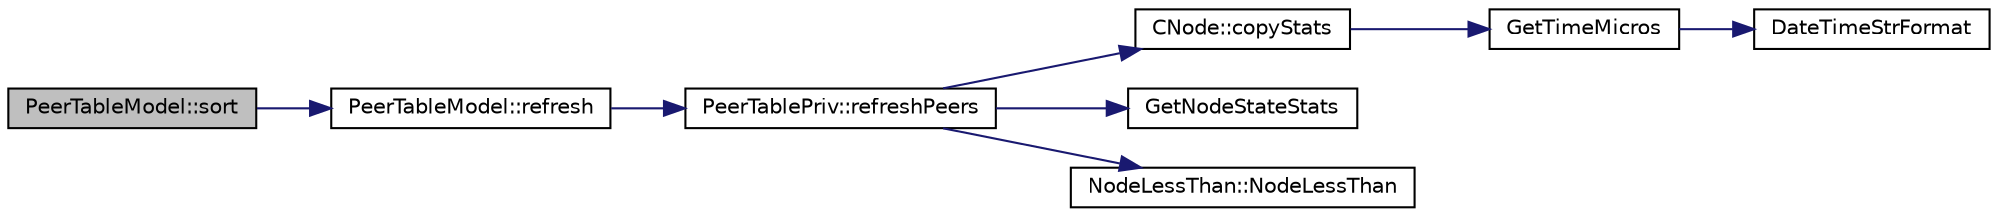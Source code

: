 digraph "PeerTableModel::sort"
{
  edge [fontname="Helvetica",fontsize="10",labelfontname="Helvetica",labelfontsize="10"];
  node [fontname="Helvetica",fontsize="10",shape=record];
  rankdir="LR";
  Node51 [label="PeerTableModel::sort",height=0.2,width=0.4,color="black", fillcolor="grey75", style="filled", fontcolor="black"];
  Node51 -> Node52 [color="midnightblue",fontsize="10",style="solid",fontname="Helvetica"];
  Node52 [label="PeerTableModel::refresh",height=0.2,width=0.4,color="black", fillcolor="white", style="filled",URL="$d7/d25/class_peer_table_model.html#abae14b3fd8a38a60f752f67a57b5b0b3"];
  Node52 -> Node53 [color="midnightblue",fontsize="10",style="solid",fontname="Helvetica"];
  Node53 [label="PeerTablePriv::refreshPeers",height=0.2,width=0.4,color="black", fillcolor="white", style="filled",URL="$dd/d0b/class_peer_table_priv.html#a304d99874f6cd0c67ed207546a5ca904",tooltip="Pull a full list of peers from vNodes into our cache. "];
  Node53 -> Node54 [color="midnightblue",fontsize="10",style="solid",fontname="Helvetica"];
  Node54 [label="CNode::copyStats",height=0.2,width=0.4,color="black", fillcolor="white", style="filled",URL="$d1/d64/class_c_node.html#aaa77188d9df85b80e3f8a30292acf6a9"];
  Node54 -> Node55 [color="midnightblue",fontsize="10",style="solid",fontname="Helvetica"];
  Node55 [label="GetTimeMicros",height=0.2,width=0.4,color="black", fillcolor="white", style="filled",URL="$d8/d3c/util_8h.html#a0c5a06b50cd805b1923552114494c029"];
  Node55 -> Node56 [color="midnightblue",fontsize="10",style="solid",fontname="Helvetica"];
  Node56 [label="DateTimeStrFormat",height=0.2,width=0.4,color="black", fillcolor="white", style="filled",URL="$d8/d3c/util_8h.html#a749bc6776c8ec72d7c5e4dea56aee415"];
  Node53 -> Node57 [color="midnightblue",fontsize="10",style="solid",fontname="Helvetica"];
  Node57 [label="GetNodeStateStats",height=0.2,width=0.4,color="black", fillcolor="white", style="filled",URL="$df/d0a/main_8cpp.html#af0793c7c14e94d2d642f4ac89067a429",tooltip="Get statistics from node state. "];
  Node53 -> Node58 [color="midnightblue",fontsize="10",style="solid",fontname="Helvetica"];
  Node58 [label="NodeLessThan::NodeLessThan",height=0.2,width=0.4,color="black", fillcolor="white", style="filled",URL="$dc/d08/class_node_less_than.html#ab9d2ef05545cba5acb3b3bc2ea9c859c"];
}

